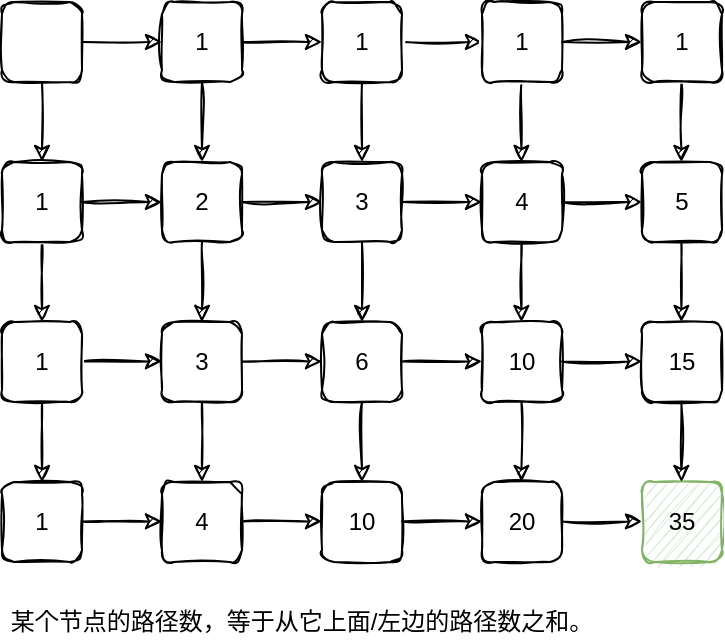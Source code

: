 <mxfile version="14.6.13" type="device"><diagram id="RUwnFNr_caVlePHJbCgE" name="第 1 页"><mxGraphModel dx="410" dy="315" grid="1" gridSize="10" guides="1" tooltips="1" connect="1" arrows="1" fold="1" page="1" pageScale="1" pageWidth="850" pageHeight="1100" math="0" shadow="0"><root><mxCell id="0"/><mxCell id="1" parent="0"/><mxCell id="HuaQqs0AWUVouGQ7t5Ud-1" value="" style="rounded=1;whiteSpace=wrap;html=1;sketch=1;" vertex="1" parent="1"><mxGeometry x="80" y="80" width="40" height="40" as="geometry"/></mxCell><mxCell id="HuaQqs0AWUVouGQ7t5Ud-6" value="2" style="rounded=1;whiteSpace=wrap;html=1;sketch=1;" vertex="1" parent="1"><mxGeometry x="160" y="160" width="40" height="40" as="geometry"/></mxCell><mxCell id="HuaQqs0AWUVouGQ7t5Ud-7" value="3" style="rounded=1;whiteSpace=wrap;html=1;sketch=1;" vertex="1" parent="1"><mxGeometry x="240" y="160" width="40" height="40" as="geometry"/></mxCell><mxCell id="HuaQqs0AWUVouGQ7t5Ud-8" value="4" style="rounded=1;whiteSpace=wrap;html=1;sketch=1;" vertex="1" parent="1"><mxGeometry x="320" y="160" width="40" height="40" as="geometry"/></mxCell><mxCell id="HuaQqs0AWUVouGQ7t5Ud-10" value="3" style="rounded=1;whiteSpace=wrap;html=1;sketch=1;" vertex="1" parent="1"><mxGeometry x="160" y="240" width="40" height="40" as="geometry"/></mxCell><mxCell id="HuaQqs0AWUVouGQ7t5Ud-11" value="6" style="rounded=1;whiteSpace=wrap;html=1;sketch=1;" vertex="1" parent="1"><mxGeometry x="240" y="240" width="40" height="40" as="geometry"/></mxCell><mxCell id="HuaQqs0AWUVouGQ7t5Ud-12" value="10" style="rounded=1;whiteSpace=wrap;html=1;sketch=1;" vertex="1" parent="1"><mxGeometry x="320" y="240" width="40" height="40" as="geometry"/></mxCell><mxCell id="HuaQqs0AWUVouGQ7t5Ud-13" value="" style="endArrow=classic;html=1;exitX=1;exitY=0.5;exitDx=0;exitDy=0;entryX=0;entryY=0.5;entryDx=0;entryDy=0;sketch=1;" edge="1" parent="1" source="HuaQqs0AWUVouGQ7t5Ud-1"><mxGeometry width="50" height="50" relative="1" as="geometry"><mxPoint x="140" y="180" as="sourcePoint"/><mxPoint x="160" y="100" as="targetPoint"/></mxGeometry></mxCell><mxCell id="HuaQqs0AWUVouGQ7t5Ud-14" value="" style="endArrow=classic;html=1;entryX=0.5;entryY=0;entryDx=0;entryDy=0;sketch=1;" edge="1" parent="1"><mxGeometry width="50" height="50" relative="1" as="geometry"><mxPoint x="100" y="120" as="sourcePoint"/><mxPoint x="100" y="160" as="targetPoint"/></mxGeometry></mxCell><mxCell id="HuaQqs0AWUVouGQ7t5Ud-15" value="" style="endArrow=classic;html=1;exitX=1;exitY=0.5;exitDx=0;exitDy=0;entryX=0;entryY=0.5;entryDx=0;entryDy=0;sketch=1;" edge="1" parent="1"><mxGeometry width="50" height="50" relative="1" as="geometry"><mxPoint x="200" y="100" as="sourcePoint"/><mxPoint x="240" y="100" as="targetPoint"/></mxGeometry></mxCell><mxCell id="HuaQqs0AWUVouGQ7t5Ud-16" value="" style="endArrow=classic;html=1;entryX=0.5;entryY=0;entryDx=0;entryDy=0;sketch=1;" edge="1" parent="1"><mxGeometry width="50" height="50" relative="1" as="geometry"><mxPoint x="180" y="120" as="sourcePoint"/><mxPoint x="180" y="160" as="targetPoint"/></mxGeometry></mxCell><mxCell id="HuaQqs0AWUVouGQ7t5Ud-17" value="" style="endArrow=classic;html=1;exitX=1;exitY=0.5;exitDx=0;exitDy=0;entryX=0;entryY=0.5;entryDx=0;entryDy=0;sketch=1;" edge="1" parent="1"><mxGeometry width="50" height="50" relative="1" as="geometry"><mxPoint x="280" y="100" as="sourcePoint"/><mxPoint x="320" y="100" as="targetPoint"/></mxGeometry></mxCell><mxCell id="HuaQqs0AWUVouGQ7t5Ud-18" value="" style="endArrow=classic;html=1;entryX=0.5;entryY=0;entryDx=0;entryDy=0;sketch=1;" edge="1" parent="1"><mxGeometry width="50" height="50" relative="1" as="geometry"><mxPoint x="260" y="120" as="sourcePoint"/><mxPoint x="260" y="160" as="targetPoint"/></mxGeometry></mxCell><mxCell id="HuaQqs0AWUVouGQ7t5Ud-19" value="" style="endArrow=classic;html=1;exitX=1;exitY=0.5;exitDx=0;exitDy=0;entryX=0;entryY=0.5;entryDx=0;entryDy=0;sketch=1;" edge="1" parent="1"><mxGeometry width="50" height="50" relative="1" as="geometry"><mxPoint x="120" y="180" as="sourcePoint"/><mxPoint x="160" y="180" as="targetPoint"/></mxGeometry></mxCell><mxCell id="HuaQqs0AWUVouGQ7t5Ud-20" value="" style="endArrow=classic;html=1;entryX=0.5;entryY=0;entryDx=0;entryDy=0;sketch=1;" edge="1" parent="1"><mxGeometry width="50" height="50" relative="1" as="geometry"><mxPoint x="100" y="200" as="sourcePoint"/><mxPoint x="100" y="240" as="targetPoint"/></mxGeometry></mxCell><mxCell id="HuaQqs0AWUVouGQ7t5Ud-21" value="" style="endArrow=classic;html=1;exitX=1;exitY=0.5;exitDx=0;exitDy=0;entryX=0;entryY=0.5;entryDx=0;entryDy=0;sketch=1;" edge="1" parent="1"><mxGeometry width="50" height="50" relative="1" as="geometry"><mxPoint x="200" y="180" as="sourcePoint"/><mxPoint x="240" y="180" as="targetPoint"/></mxGeometry></mxCell><mxCell id="HuaQqs0AWUVouGQ7t5Ud-22" value="" style="endArrow=classic;html=1;entryX=0.5;entryY=0;entryDx=0;entryDy=0;sketch=1;" edge="1" parent="1"><mxGeometry width="50" height="50" relative="1" as="geometry"><mxPoint x="180" y="200" as="sourcePoint"/><mxPoint x="180" y="240" as="targetPoint"/></mxGeometry></mxCell><mxCell id="HuaQqs0AWUVouGQ7t5Ud-23" value="" style="endArrow=classic;html=1;exitX=1;exitY=0.5;exitDx=0;exitDy=0;entryX=0;entryY=0.5;entryDx=0;entryDy=0;sketch=1;" edge="1" parent="1"><mxGeometry width="50" height="50" relative="1" as="geometry"><mxPoint x="280" y="180" as="sourcePoint"/><mxPoint x="320" y="180" as="targetPoint"/></mxGeometry></mxCell><mxCell id="HuaQqs0AWUVouGQ7t5Ud-24" value="" style="endArrow=classic;html=1;entryX=0.5;entryY=0;entryDx=0;entryDy=0;sketch=1;" edge="1" parent="1"><mxGeometry width="50" height="50" relative="1" as="geometry"><mxPoint x="260" y="200" as="sourcePoint"/><mxPoint x="260" y="240" as="targetPoint"/></mxGeometry></mxCell><mxCell id="HuaQqs0AWUVouGQ7t5Ud-25" value="" style="endArrow=classic;html=1;entryX=0.5;entryY=0;entryDx=0;entryDy=0;sketch=1;" edge="1" parent="1"><mxGeometry width="50" height="50" relative="1" as="geometry"><mxPoint x="339.71" y="120" as="sourcePoint"/><mxPoint x="339.71" y="160" as="targetPoint"/></mxGeometry></mxCell><mxCell id="HuaQqs0AWUVouGQ7t5Ud-27" value="" style="endArrow=classic;html=1;entryX=0.5;entryY=0;entryDx=0;entryDy=0;sketch=1;" edge="1" parent="1"><mxGeometry width="50" height="50" relative="1" as="geometry"><mxPoint x="339.71" y="200" as="sourcePoint"/><mxPoint x="339.71" y="240" as="targetPoint"/></mxGeometry></mxCell><mxCell id="HuaQqs0AWUVouGQ7t5Ud-28" value="" style="endArrow=classic;html=1;exitX=1;exitY=0.5;exitDx=0;exitDy=0;entryX=0;entryY=0.5;entryDx=0;entryDy=0;sketch=1;" edge="1" parent="1"><mxGeometry width="50" height="50" relative="1" as="geometry"><mxPoint x="120" y="259.71" as="sourcePoint"/><mxPoint x="160" y="259.71" as="targetPoint"/></mxGeometry></mxCell><mxCell id="HuaQqs0AWUVouGQ7t5Ud-29" value="" style="endArrow=classic;html=1;exitX=1;exitY=0.5;exitDx=0;exitDy=0;entryX=0;entryY=0.5;entryDx=0;entryDy=0;sketch=1;" edge="1" parent="1"><mxGeometry width="50" height="50" relative="1" as="geometry"><mxPoint x="200" y="259.71" as="sourcePoint"/><mxPoint x="240" y="259.71" as="targetPoint"/></mxGeometry></mxCell><mxCell id="HuaQqs0AWUVouGQ7t5Ud-30" value="" style="endArrow=classic;html=1;exitX=1;exitY=0.5;exitDx=0;exitDy=0;entryX=0;entryY=0.5;entryDx=0;entryDy=0;sketch=1;" edge="1" parent="1"><mxGeometry width="50" height="50" relative="1" as="geometry"><mxPoint x="280" y="259.71" as="sourcePoint"/><mxPoint x="320" y="259.71" as="targetPoint"/></mxGeometry></mxCell><mxCell id="HuaQqs0AWUVouGQ7t5Ud-36" value="1" style="rounded=1;whiteSpace=wrap;html=1;sketch=1;" vertex="1" parent="1"><mxGeometry x="80" y="240" width="40" height="40" as="geometry"/></mxCell><mxCell id="HuaQqs0AWUVouGQ7t5Ud-37" value="1" style="rounded=1;whiteSpace=wrap;html=1;sketch=1;" vertex="1" parent="1"><mxGeometry x="80" y="160" width="40" height="40" as="geometry"/></mxCell><mxCell id="HuaQqs0AWUVouGQ7t5Ud-38" value="1" style="rounded=1;whiteSpace=wrap;html=1;sketch=1;" vertex="1" parent="1"><mxGeometry x="160" y="80" width="40" height="40" as="geometry"/></mxCell><mxCell id="HuaQqs0AWUVouGQ7t5Ud-39" value="1" style="rounded=1;whiteSpace=wrap;html=1;sketch=1;" vertex="1" parent="1"><mxGeometry x="240" y="80" width="40" height="40" as="geometry"/></mxCell><mxCell id="HuaQqs0AWUVouGQ7t5Ud-40" value="1" style="rounded=1;whiteSpace=wrap;html=1;sketch=1;" vertex="1" parent="1"><mxGeometry x="320" y="80" width="40" height="40" as="geometry"/></mxCell><mxCell id="HuaQqs0AWUVouGQ7t5Ud-42" value="4" style="rounded=1;whiteSpace=wrap;html=1;sketch=1;" vertex="1" parent="1"><mxGeometry x="160" y="320" width="40" height="40" as="geometry"/></mxCell><mxCell id="HuaQqs0AWUVouGQ7t5Ud-43" value="10" style="rounded=1;whiteSpace=wrap;html=1;sketch=1;" vertex="1" parent="1"><mxGeometry x="240" y="320" width="40" height="40" as="geometry"/></mxCell><mxCell id="HuaQqs0AWUVouGQ7t5Ud-44" value="20" style="rounded=1;whiteSpace=wrap;html=1;sketch=1;" vertex="1" parent="1"><mxGeometry x="320" y="320" width="40" height="40" as="geometry"/></mxCell><mxCell id="HuaQqs0AWUVouGQ7t5Ud-45" value="" style="endArrow=classic;html=1;entryX=0.5;entryY=0;entryDx=0;entryDy=0;sketch=1;" edge="1" parent="1"><mxGeometry width="50" height="50" relative="1" as="geometry"><mxPoint x="100" y="280" as="sourcePoint"/><mxPoint x="100" y="320" as="targetPoint"/></mxGeometry></mxCell><mxCell id="HuaQqs0AWUVouGQ7t5Ud-46" value="" style="endArrow=classic;html=1;entryX=0.5;entryY=0;entryDx=0;entryDy=0;sketch=1;" edge="1" parent="1"><mxGeometry width="50" height="50" relative="1" as="geometry"><mxPoint x="180" y="280" as="sourcePoint"/><mxPoint x="180" y="320" as="targetPoint"/></mxGeometry></mxCell><mxCell id="HuaQqs0AWUVouGQ7t5Ud-47" value="" style="endArrow=classic;html=1;entryX=0.5;entryY=0;entryDx=0;entryDy=0;sketch=1;" edge="1" parent="1"><mxGeometry width="50" height="50" relative="1" as="geometry"><mxPoint x="260" y="280" as="sourcePoint"/><mxPoint x="260" y="320" as="targetPoint"/></mxGeometry></mxCell><mxCell id="HuaQqs0AWUVouGQ7t5Ud-48" value="" style="endArrow=classic;html=1;entryX=0.5;entryY=0;entryDx=0;entryDy=0;sketch=1;" edge="1" parent="1"><mxGeometry width="50" height="50" relative="1" as="geometry"><mxPoint x="339.71" y="280" as="sourcePoint"/><mxPoint x="339.71" y="320" as="targetPoint"/></mxGeometry></mxCell><mxCell id="HuaQqs0AWUVouGQ7t5Ud-49" value="" style="endArrow=classic;html=1;exitX=1;exitY=0.5;exitDx=0;exitDy=0;entryX=0;entryY=0.5;entryDx=0;entryDy=0;sketch=1;" edge="1" parent="1"><mxGeometry width="50" height="50" relative="1" as="geometry"><mxPoint x="120" y="339.71" as="sourcePoint"/><mxPoint x="160" y="339.71" as="targetPoint"/></mxGeometry></mxCell><mxCell id="HuaQqs0AWUVouGQ7t5Ud-50" value="" style="endArrow=classic;html=1;exitX=1;exitY=0.5;exitDx=0;exitDy=0;entryX=0;entryY=0.5;entryDx=0;entryDy=0;sketch=1;" edge="1" parent="1"><mxGeometry width="50" height="50" relative="1" as="geometry"><mxPoint x="200" y="339.71" as="sourcePoint"/><mxPoint x="240" y="339.71" as="targetPoint"/></mxGeometry></mxCell><mxCell id="HuaQqs0AWUVouGQ7t5Ud-51" value="" style="endArrow=classic;html=1;exitX=1;exitY=0.5;exitDx=0;exitDy=0;entryX=0;entryY=0.5;entryDx=0;entryDy=0;sketch=1;" edge="1" parent="1"><mxGeometry width="50" height="50" relative="1" as="geometry"><mxPoint x="280" y="339.71" as="sourcePoint"/><mxPoint x="320" y="339.71" as="targetPoint"/></mxGeometry></mxCell><mxCell id="HuaQqs0AWUVouGQ7t5Ud-52" value="1" style="rounded=1;whiteSpace=wrap;html=1;sketch=1;" vertex="1" parent="1"><mxGeometry x="80" y="320" width="40" height="40" as="geometry"/></mxCell><mxCell id="HuaQqs0AWUVouGQ7t5Ud-75" value="5" style="rounded=1;whiteSpace=wrap;html=1;sketch=1;" vertex="1" parent="1"><mxGeometry x="400" y="160" width="40" height="40" as="geometry"/></mxCell><mxCell id="HuaQqs0AWUVouGQ7t5Ud-76" value="15" style="rounded=1;whiteSpace=wrap;html=1;sketch=1;" vertex="1" parent="1"><mxGeometry x="400" y="240" width="40" height="40" as="geometry"/></mxCell><mxCell id="HuaQqs0AWUVouGQ7t5Ud-77" value="" style="endArrow=classic;html=1;exitX=1;exitY=0.5;exitDx=0;exitDy=0;entryX=0;entryY=0.5;entryDx=0;entryDy=0;sketch=1;" edge="1" parent="1"><mxGeometry width="50" height="50" relative="1" as="geometry"><mxPoint x="360" y="100" as="sourcePoint"/><mxPoint x="400" y="100" as="targetPoint"/></mxGeometry></mxCell><mxCell id="HuaQqs0AWUVouGQ7t5Ud-78" value="" style="endArrow=classic;html=1;exitX=1;exitY=0.5;exitDx=0;exitDy=0;entryX=0;entryY=0.5;entryDx=0;entryDy=0;sketch=1;" edge="1" parent="1"><mxGeometry width="50" height="50" relative="1" as="geometry"><mxPoint x="360" y="180" as="sourcePoint"/><mxPoint x="400" y="180" as="targetPoint"/></mxGeometry></mxCell><mxCell id="HuaQqs0AWUVouGQ7t5Ud-79" value="" style="endArrow=classic;html=1;entryX=0.5;entryY=0;entryDx=0;entryDy=0;sketch=1;" edge="1" parent="1"><mxGeometry width="50" height="50" relative="1" as="geometry"><mxPoint x="419.71" y="120" as="sourcePoint"/><mxPoint x="419.71" y="160" as="targetPoint"/></mxGeometry></mxCell><mxCell id="HuaQqs0AWUVouGQ7t5Ud-80" value="" style="endArrow=classic;html=1;entryX=0.5;entryY=0;entryDx=0;entryDy=0;sketch=1;" edge="1" parent="1"><mxGeometry width="50" height="50" relative="1" as="geometry"><mxPoint x="419.71" y="200" as="sourcePoint"/><mxPoint x="419.71" y="240" as="targetPoint"/></mxGeometry></mxCell><mxCell id="HuaQqs0AWUVouGQ7t5Ud-81" value="" style="endArrow=classic;html=1;exitX=1;exitY=0.5;exitDx=0;exitDy=0;entryX=0;entryY=0.5;entryDx=0;entryDy=0;sketch=1;" edge="1" parent="1"><mxGeometry width="50" height="50" relative="1" as="geometry"><mxPoint x="360" y="259.71" as="sourcePoint"/><mxPoint x="400" y="259.71" as="targetPoint"/></mxGeometry></mxCell><mxCell id="HuaQqs0AWUVouGQ7t5Ud-82" value="1" style="rounded=1;whiteSpace=wrap;html=1;sketch=1;" vertex="1" parent="1"><mxGeometry x="400" y="80" width="40" height="40" as="geometry"/></mxCell><mxCell id="HuaQqs0AWUVouGQ7t5Ud-83" value="35" style="rounded=1;whiteSpace=wrap;html=1;sketch=1;fillColor=#d5e8d4;strokeColor=#82b366;" vertex="1" parent="1"><mxGeometry x="400" y="320" width="40" height="40" as="geometry"/></mxCell><mxCell id="HuaQqs0AWUVouGQ7t5Ud-84" value="" style="endArrow=classic;html=1;entryX=0.5;entryY=0;entryDx=0;entryDy=0;sketch=1;" edge="1" parent="1"><mxGeometry width="50" height="50" relative="1" as="geometry"><mxPoint x="419.71" y="280" as="sourcePoint"/><mxPoint x="419.71" y="320" as="targetPoint"/></mxGeometry></mxCell><mxCell id="HuaQqs0AWUVouGQ7t5Ud-85" value="" style="endArrow=classic;html=1;exitX=1;exitY=0.5;exitDx=0;exitDy=0;entryX=0;entryY=0.5;entryDx=0;entryDy=0;sketch=1;" edge="1" parent="1"><mxGeometry width="50" height="50" relative="1" as="geometry"><mxPoint x="360" y="339.71" as="sourcePoint"/><mxPoint x="400" y="339.71" as="targetPoint"/></mxGeometry></mxCell><mxCell id="HuaQqs0AWUVouGQ7t5Ud-87" value="某个节点的路径数，等于从它上面/左边的路径数之和。" style="text;html=1;strokeColor=none;fillColor=none;align=center;verticalAlign=middle;whiteSpace=wrap;rounded=0;sketch=1;" vertex="1" parent="1"><mxGeometry x="80" y="380" width="300" height="20" as="geometry"/></mxCell></root></mxGraphModel></diagram></mxfile>
